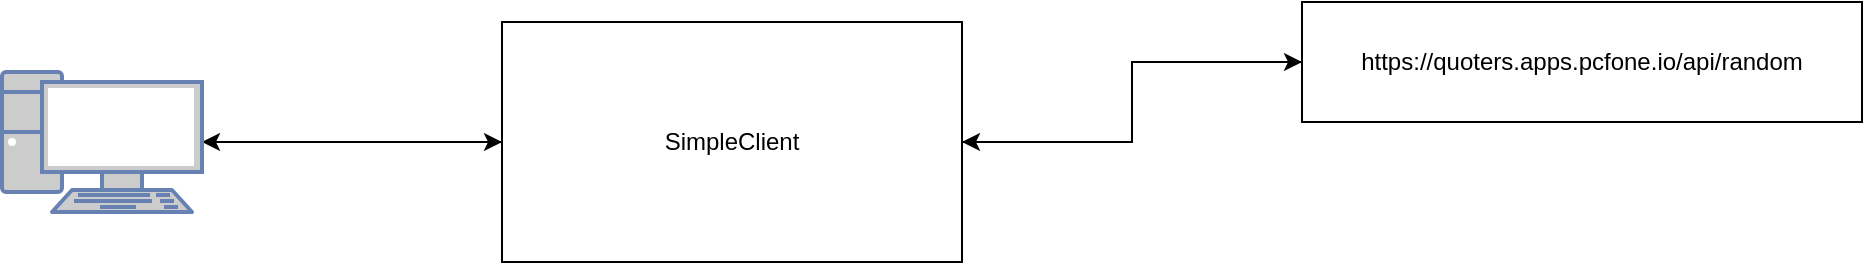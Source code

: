 <mxfile version="14.4.3" type="device" pages="5"><diagram id="jdmmybQAfV00BtqjKhuK" name="Page-1"><mxGraphModel dx="1422" dy="822" grid="1" gridSize="10" guides="1" tooltips="1" connect="1" arrows="1" fold="1" page="1" pageScale="1" pageWidth="850" pageHeight="1100" math="0" shadow="0"><root><mxCell id="0"/><mxCell id="1" parent="0"/><mxCell id="kdaP2xjXp0DJbFc2mfMr-4" style="edgeStyle=orthogonalEdgeStyle;rounded=0;orthogonalLoop=1;jettySize=auto;html=1;entryX=1;entryY=0.5;entryDx=0;entryDy=0;" parent="1" source="kdaP2xjXp0DJbFc2mfMr-1" target="kdaP2xjXp0DJbFc2mfMr-2" edge="1"><mxGeometry relative="1" as="geometry"/></mxCell><UserObject label="https://quoters.apps.pcfone.io/api/random" link="https://quoters.apps.pcfone.io/api/random" id="kdaP2xjXp0DJbFc2mfMr-1"><mxCell style="whiteSpace=wrap;html=1;" parent="1" vertex="1"><mxGeometry x="710" y="210" width="280" height="60" as="geometry"/></mxCell></UserObject><mxCell id="kdaP2xjXp0DJbFc2mfMr-3" style="edgeStyle=orthogonalEdgeStyle;rounded=0;orthogonalLoop=1;jettySize=auto;html=1;" parent="1" source="kdaP2xjXp0DJbFc2mfMr-2" target="kdaP2xjXp0DJbFc2mfMr-1" edge="1"><mxGeometry relative="1" as="geometry"/></mxCell><mxCell id="kdaP2xjXp0DJbFc2mfMr-7" style="edgeStyle=orthogonalEdgeStyle;rounded=0;orthogonalLoop=1;jettySize=auto;html=1;entryX=1;entryY=0.5;entryDx=0;entryDy=0;entryPerimeter=0;" parent="1" source="kdaP2xjXp0DJbFc2mfMr-2" target="kdaP2xjXp0DJbFc2mfMr-5" edge="1"><mxGeometry relative="1" as="geometry"/></mxCell><mxCell id="kdaP2xjXp0DJbFc2mfMr-2" value="SimpleClient" style="whiteSpace=wrap;html=1;" parent="1" vertex="1"><mxGeometry x="310" y="220" width="230" height="120" as="geometry"/></mxCell><mxCell id="kdaP2xjXp0DJbFc2mfMr-6" style="edgeStyle=orthogonalEdgeStyle;rounded=0;orthogonalLoop=1;jettySize=auto;html=1;" parent="1" source="kdaP2xjXp0DJbFc2mfMr-5" target="kdaP2xjXp0DJbFc2mfMr-2" edge="1"><mxGeometry relative="1" as="geometry"/></mxCell><mxCell id="kdaP2xjXp0DJbFc2mfMr-5" value="" style="fontColor=#0066CC;verticalAlign=top;verticalLabelPosition=bottom;labelPosition=center;align=center;html=1;outlineConnect=0;fillColor=#CCCCCC;strokeColor=#6881B3;gradientColor=none;gradientDirection=north;strokeWidth=2;shape=mxgraph.networks.pc;" parent="1" vertex="1"><mxGeometry x="60" y="245" width="100" height="70" as="geometry"/></mxCell></root></mxGraphModel></diagram><diagram id="M1FMKzwzWuT5ob6PfJhY" name="Demo-Microservice Architecture"><mxGraphModel dx="1274" dy="1922" grid="1" gridSize="10" guides="1" tooltips="1" connect="1" arrows="1" fold="1" page="1" pageScale="1" pageWidth="850" pageHeight="1100" math="0" shadow="0"><root><mxCell id="rTFKYHLWuyc_0mTbgjCp-0"/><mxCell id="rTFKYHLWuyc_0mTbgjCp-1" parent="rTFKYHLWuyc_0mTbgjCp-0"/><mxCell id="rTFKYHLWuyc_0mTbgjCp-7" style="edgeStyle=orthogonalEdgeStyle;rounded=0;orthogonalLoop=1;jettySize=auto;html=1;entryX=0;entryY=0.5;entryDx=0;entryDy=0;" parent="rTFKYHLWuyc_0mTbgjCp-1" source="rTFKYHLWuyc_0mTbgjCp-2" target="rTFKYHLWuyc_0mTbgjCp-6" edge="1"><mxGeometry relative="1" as="geometry"/></mxCell><mxCell id="rTFKYHLWuyc_0mTbgjCp-9" style="edgeStyle=orthogonalEdgeStyle;rounded=0;orthogonalLoop=1;jettySize=auto;html=1;" parent="rTFKYHLWuyc_0mTbgjCp-1" source="rTFKYHLWuyc_0mTbgjCp-2" target="rTFKYHLWuyc_0mTbgjCp-5" edge="1"><mxGeometry relative="1" as="geometry"/></mxCell><mxCell id="rTFKYHLWuyc_0mTbgjCp-10" style="edgeStyle=orthogonalEdgeStyle;rounded=0;orthogonalLoop=1;jettySize=auto;html=1;" parent="rTFKYHLWuyc_0mTbgjCp-1" source="rTFKYHLWuyc_0mTbgjCp-2" target="rTFKYHLWuyc_0mTbgjCp-4" edge="1"><mxGeometry relative="1" as="geometry"/></mxCell><mxCell id="rTFKYHLWuyc_0mTbgjCp-2" value="WebApp" style="whiteSpace=wrap;html=1;" parent="rTFKYHLWuyc_0mTbgjCp-1" vertex="1"><mxGeometry x="200" y="290" width="140" height="190" as="geometry"/></mxCell><mxCell id="rTFKYHLWuyc_0mTbgjCp-3" value="Thymeleaf&lt;br&gt;Spring Web&lt;br&gt;DevTools" style="text;html=1;align=center;verticalAlign=middle;resizable=0;points=[];autosize=1;" parent="rTFKYHLWuyc_0mTbgjCp-1" vertex="1"><mxGeometry x="230" y="500" width="80" height="50" as="geometry"/></mxCell><mxCell id="cuWql_b9oizGcb986RA0-2" style="edgeStyle=orthogonalEdgeStyle;rounded=0;orthogonalLoop=1;jettySize=auto;html=1;entryX=0;entryY=0.5;entryDx=0;entryDy=0;" parent="rTFKYHLWuyc_0mTbgjCp-1" source="rTFKYHLWuyc_0mTbgjCp-4" target="cuWql_b9oizGcb986RA0-1" edge="1"><mxGeometry relative="1" as="geometry"/></mxCell><mxCell id="cuWql_b9oizGcb986RA0-3" style="edgeStyle=orthogonalEdgeStyle;rounded=0;orthogonalLoop=1;jettySize=auto;html=1;" parent="rTFKYHLWuyc_0mTbgjCp-1" source="rTFKYHLWuyc_0mTbgjCp-4" target="cuWql_b9oizGcb986RA0-0" edge="1"><mxGeometry relative="1" as="geometry"/></mxCell><mxCell id="rTFKYHLWuyc_0mTbgjCp-4" value="Author" style="whiteSpace=wrap;html=1;" parent="rTFKYHLWuyc_0mTbgjCp-1" vertex="1"><mxGeometry x="530" y="200" width="150" height="140" as="geometry"/></mxCell><mxCell id="rTFKYHLWuyc_0mTbgjCp-5" value="Book" style="whiteSpace=wrap;html=1;" parent="rTFKYHLWuyc_0mTbgjCp-1" vertex="1"><mxGeometry x="542.5" y="450" width="140" height="150" as="geometry"/></mxCell><mxCell id="rTFKYHLWuyc_0mTbgjCp-6" value="User" style="whiteSpace=wrap;html=1;" parent="rTFKYHLWuyc_0mTbgjCp-1" vertex="1"><mxGeometry x="542.5" y="690" width="125" height="130" as="geometry"/></mxCell><mxCell id="rTFKYHLWuyc_0mTbgjCp-12" style="edgeStyle=orthogonalEdgeStyle;rounded=0;orthogonalLoop=1;jettySize=auto;html=1;entryX=0;entryY=0.5;entryDx=0;entryDy=0;" parent="rTFKYHLWuyc_0mTbgjCp-1" source="rTFKYHLWuyc_0mTbgjCp-11" target="rTFKYHLWuyc_0mTbgjCp-2" edge="1"><mxGeometry relative="1" as="geometry"/></mxCell><mxCell id="rTFKYHLWuyc_0mTbgjCp-11" value="" style="verticalLabelPosition=bottom;aspect=fixed;html=1;verticalAlign=top;strokeColor=none;align=center;outlineConnect=0;shape=mxgraph.citrix.laptop_1;" parent="rTFKYHLWuyc_0mTbgjCp-1" vertex="1"><mxGeometry x="10" y="346.5" width="91" height="77" as="geometry"/></mxCell><mxCell id="P9ZuXD_ciU9vXAWVuOOh-0" value="Spring Web&lt;br&gt;JPA&lt;br&gt;H2" style="text;html=1;align=center;verticalAlign=middle;resizable=0;points=[];autosize=1;" parent="rTFKYHLWuyc_0mTbgjCp-1" vertex="1"><mxGeometry x="510" y="346.5" width="80" height="50" as="geometry"/></mxCell><mxCell id="P9ZuXD_ciU9vXAWVuOOh-1" value="Spring Web&lt;br&gt;JPA&lt;br&gt;H2" style="text;html=1;align=center;verticalAlign=middle;resizable=0;points=[];autosize=1;" parent="rTFKYHLWuyc_0mTbgjCp-1" vertex="1"><mxGeometry x="565" y="600" width="80" height="50" as="geometry"/></mxCell><mxCell id="P9ZuXD_ciU9vXAWVuOOh-2" value="Spring Web&lt;br&gt;JPA&lt;br&gt;H2" style="text;html=1;align=center;verticalAlign=middle;resizable=0;points=[];autosize=1;" parent="rTFKYHLWuyc_0mTbgjCp-1" vertex="1"><mxGeometry x="565" y="840" width="80" height="50" as="geometry"/></mxCell><mxCell id="cuWql_b9oizGcb986RA0-0" value="DB" style="whiteSpace=wrap;html=1;" parent="rTFKYHLWuyc_0mTbgjCp-1" vertex="1"><mxGeometry x="750" y="230" width="120" height="60" as="geometry"/></mxCell><mxCell id="cuWql_b9oizGcb986RA0-1" value="Container" style="whiteSpace=wrap;html=1;" parent="rTFKYHLWuyc_0mTbgjCp-1" vertex="1"><mxGeometry x="682.5" y="90" width="120" height="60" as="geometry"/></mxCell><mxCell id="SfxAWESVGKxl-kM_K4ac-0" value="DB" style="whiteSpace=wrap;html=1;" parent="rTFKYHLWuyc_0mTbgjCp-1" vertex="1"><mxGeometry x="770" y="490" width="120" height="60" as="geometry"/></mxCell><mxCell id="SfxAWESVGKxl-kM_K4ac-1" value="Faiz" style="text;html=1;align=center;verticalAlign=middle;resizable=0;points=[];autosize=1;" parent="rTFKYHLWuyc_0mTbgjCp-1" vertex="1"><mxGeometry x="720" y="590" width="40" height="20" as="geometry"/></mxCell><mxCell id="SfxAWESVGKxl-kM_K4ac-2" value="Faiz Khan" style="text;html=1;align=center;verticalAlign=middle;resizable=0;points=[];autosize=1;" parent="rTFKYHLWuyc_0mTbgjCp-1" vertex="1"><mxGeometry x="735" y="330" width="70" height="20" as="geometry"/></mxCell><mxCell id="SfxAWESVGKxl-kM_K4ac-4" value="&lt;font style=&quot;font-size: 28px&quot;&gt;Author Management System&lt;/font&gt;" style="text;html=1;align=center;verticalAlign=middle;resizable=0;points=[];autosize=1;" parent="rTFKYHLWuyc_0mTbgjCp-1" vertex="1"><mxGeometry x="420" y="-30" width="370" height="20" as="geometry"/></mxCell></root></mxGraphModel></diagram><diagram id="IStcGxetSxhK8bf3m7JU" name="Page-3"><mxGraphModel dx="1422" dy="822" grid="1" gridSize="10" guides="1" tooltips="1" connect="1" arrows="1" fold="1" page="1" pageScale="1" pageWidth="850" pageHeight="1100" math="0" shadow="0"><root><mxCell id="YKW-wwKK-q-vGVqFrSgn-0"/><mxCell id="YKW-wwKK-q-vGVqFrSgn-1" parent="YKW-wwKK-q-vGVqFrSgn-0"/><mxCell id="Tc2zZM8dCXczSyDt9Pw_-4" style="edgeStyle=orthogonalEdgeStyle;rounded=0;orthogonalLoop=1;jettySize=auto;html=1;entryX=0.5;entryY=0;entryDx=0;entryDy=0;" parent="YKW-wwKK-q-vGVqFrSgn-1" source="Tc2zZM8dCXczSyDt9Pw_-0" target="Tc2zZM8dCXczSyDt9Pw_-3" edge="1"><mxGeometry relative="1" as="geometry"/></mxCell><mxCell id="Tc2zZM8dCXczSyDt9Pw_-0" value="Author" style="whiteSpace=wrap;html=1;" parent="YKW-wwKK-q-vGVqFrSgn-1" vertex="1"><mxGeometry x="390" y="150" width="120" height="60" as="geometry"/></mxCell><mxCell id="Tc2zZM8dCXczSyDt9Pw_-2" style="edgeStyle=orthogonalEdgeStyle;rounded=0;orthogonalLoop=1;jettySize=auto;html=1;" parent="YKW-wwKK-q-vGVqFrSgn-1" source="Tc2zZM8dCXczSyDt9Pw_-1" target="Tc2zZM8dCXczSyDt9Pw_-0" edge="1"><mxGeometry relative="1" as="geometry"/></mxCell><mxCell id="Tc2zZM8dCXczSyDt9Pw_-1" value="WebApp" style="whiteSpace=wrap;html=1;" parent="YKW-wwKK-q-vGVqFrSgn-1" vertex="1"><mxGeometry x="80" y="160" width="150" height="210" as="geometry"/></mxCell><mxCell id="Tc2zZM8dCXczSyDt9Pw_-3" value="Book Service" style="whiteSpace=wrap;html=1;" parent="YKW-wwKK-q-vGVqFrSgn-1" vertex="1"><mxGeometry x="390" y="330" width="120" height="60" as="geometry"/></mxCell><mxCell id="Tc2zZM8dCXczSyDt9Pw_-6" value="Create/Post" style="text;html=1;align=center;verticalAlign=middle;resizable=0;points=[];autosize=1;" parent="YKW-wwKK-q-vGVqFrSgn-1" vertex="1"><mxGeometry x="445" y="260" width="80" height="20" as="geometry"/></mxCell><mxCell id="Tc2zZM8dCXczSyDt9Pw_-7" value="&lt;font style=&quot;font-size: 29px&quot;&gt;Method1&lt;/font&gt;" style="text;html=1;align=center;verticalAlign=middle;resizable=0;points=[];autosize=1;" parent="YKW-wwKK-q-vGVqFrSgn-1" vertex="1"><mxGeometry x="320" y="25" width="130" height="30" as="geometry"/></mxCell><mxCell id="Tc2zZM8dCXczSyDt9Pw_-8" value="This is when you have the functionality to add books while creating an author" style="text;html=1;align=center;verticalAlign=middle;resizable=0;points=[];autosize=1;" parent="YKW-wwKK-q-vGVqFrSgn-1" vertex="1"><mxGeometry x="240" y="90" width="420" height="20" as="geometry"/></mxCell><mxCell id="T0ei3bZCqVJV6H6fVDuS-0" style="edgeStyle=orthogonalEdgeStyle;rounded=0;orthogonalLoop=1;jettySize=auto;html=1;entryX=0.75;entryY=0;entryDx=0;entryDy=0;" edge="1" parent="YKW-wwKK-q-vGVqFrSgn-1" source="Tc2zZM8dCXczSyDt9Pw_-10" target="Tc2zZM8dCXczSyDt9Pw_-13"><mxGeometry relative="1" as="geometry"/></mxCell><mxCell id="Tc2zZM8dCXczSyDt9Pw_-10" value="Author" style="whiteSpace=wrap;html=1;" parent="YKW-wwKK-q-vGVqFrSgn-1" vertex="1"><mxGeometry x="390" y="645" width="120" height="60" as="geometry"/></mxCell><mxCell id="Tc2zZM8dCXczSyDt9Pw_-12" value="WebApp" style="whiteSpace=wrap;html=1;" parent="YKW-wwKK-q-vGVqFrSgn-1" vertex="1"><mxGeometry x="110" y="770" width="180" height="330" as="geometry"/></mxCell><mxCell id="Tc2zZM8dCXczSyDt9Pw_-13" value="Book" style="whiteSpace=wrap;html=1;" parent="YKW-wwKK-q-vGVqFrSgn-1" vertex="1"><mxGeometry x="490" y="910" width="120" height="60" as="geometry"/></mxCell><mxCell id="Tc2zZM8dCXczSyDt9Pw_-14" value="Create/Post" style="text;html=1;align=center;verticalAlign=middle;resizable=0;points=[];autosize=1;" parent="YKW-wwKK-q-vGVqFrSgn-1" vertex="1"><mxGeometry x="470" y="750" width="80" height="20" as="geometry"/></mxCell><mxCell id="Tc2zZM8dCXczSyDt9Pw_-15" value="&lt;font style=&quot;font-size: 29px&quot;&gt;Method2&lt;/font&gt;" style="text;html=1;align=center;verticalAlign=middle;resizable=0;points=[];autosize=1;" parent="YKW-wwKK-q-vGVqFrSgn-1" vertex="1"><mxGeometry x="320" y="520" width="130" height="30" as="geometry"/></mxCell><mxCell id="Tc2zZM8dCXczSyDt9Pw_-16" value="Create Book and Author using separate forms" style="text;html=1;align=center;verticalAlign=middle;resizable=0;points=[];autosize=1;" parent="YKW-wwKK-q-vGVqFrSgn-1" vertex="1"><mxGeometry x="295" y="570" width="260" height="20" as="geometry"/></mxCell><mxCell id="Tc2zZM8dCXczSyDt9Pw_-17" value="Do Not use Details for Books while creating authors and details for authors while creating books" style="text;html=1;align=center;verticalAlign=middle;resizable=0;points=[];autosize=1;" parent="YKW-wwKK-q-vGVqFrSgn-1" vertex="1"><mxGeometry x="165" y="605" width="520" height="20" as="geometry"/></mxCell><mxCell id="Tc2zZM8dCXczSyDt9Pw_-18" value="Oracle101" style="text;html=1;align=center;verticalAlign=middle;resizable=0;points=[];autosize=1;" parent="YKW-wwKK-q-vGVqFrSgn-1" vertex="1"><mxGeometry x="565" y="240" width="70" height="20" as="geometry"/></mxCell><mxCell id="Tc2zZM8dCXczSyDt9Pw_-19" value="Oracle 101" style="text;html=1;align=center;verticalAlign=middle;resizable=0;points=[];autosize=1;" parent="YKW-wwKK-q-vGVqFrSgn-1" vertex="1"><mxGeometry x="565" y="280" width="70" height="20" as="geometry"/></mxCell><mxCell id="Tc2zZM8dCXczSyDt9Pw_-21" style="edgeStyle=orthogonalEdgeStyle;rounded=0;orthogonalLoop=1;jettySize=auto;html=1;" parent="YKW-wwKK-q-vGVqFrSgn-1" source="Tc2zZM8dCXczSyDt9Pw_-20" target="Tc2zZM8dCXczSyDt9Pw_-10" edge="1"><mxGeometry relative="1" as="geometry"/></mxCell><mxCell id="Tc2zZM8dCXczSyDt9Pw_-20" value="AddAuthorForm" style="whiteSpace=wrap;html=1;" parent="YKW-wwKK-q-vGVqFrSgn-1" vertex="1"><mxGeometry x="120" y="790" width="120" height="60" as="geometry"/></mxCell><mxCell id="Tc2zZM8dCXczSyDt9Pw_-23" style="edgeStyle=orthogonalEdgeStyle;rounded=0;orthogonalLoop=1;jettySize=auto;html=1;entryX=0.5;entryY=0;entryDx=0;entryDy=0;" parent="YKW-wwKK-q-vGVqFrSgn-1" source="Tc2zZM8dCXczSyDt9Pw_-22" target="Tc2zZM8dCXczSyDt9Pw_-13" edge="1"><mxGeometry relative="1" as="geometry"/></mxCell><mxCell id="Tc2zZM8dCXczSyDt9Pw_-22" value="AddBookForm" style="whiteSpace=wrap;html=1;" parent="YKW-wwKK-q-vGVqFrSgn-1" vertex="1"><mxGeometry x="120" y="860" width="120" height="60" as="geometry"/></mxCell><mxCell id="Tc2zZM8dCXczSyDt9Pw_-24" value="Add Books to Authors" style="whiteSpace=wrap;html=1;" parent="YKW-wwKK-q-vGVqFrSgn-1" vertex="1"><mxGeometry x="120" y="970" width="120" height="60" as="geometry"/></mxCell></root></mxGraphModel></diagram><diagram id="285BlZ9hahTc_Pj3ksnR" name="Load Balancer"><mxGraphModel dx="2212" dy="685" grid="1" gridSize="10" guides="1" tooltips="1" connect="1" arrows="1" fold="1" page="1" pageScale="1" pageWidth="850" pageHeight="1100" math="0" shadow="0"><root><mxCell id="wbpeuRtnUqww2NUmHEup-0"/><mxCell id="wbpeuRtnUqww2NUmHEup-1" parent="wbpeuRtnUqww2NUmHEup-0"/><mxCell id="wbpeuRtnUqww2NUmHEup-2" style="edgeStyle=orthogonalEdgeStyle;rounded=0;orthogonalLoop=1;jettySize=auto;html=1;entryX=0;entryY=0.5;entryDx=0;entryDy=0;" edge="1" parent="wbpeuRtnUqww2NUmHEup-1" source="wbpeuRtnUqww2NUmHEup-5" target="wbpeuRtnUqww2NUmHEup-11"><mxGeometry relative="1" as="geometry"/></mxCell><mxCell id="wbpeuRtnUqww2NUmHEup-3" style="edgeStyle=orthogonalEdgeStyle;rounded=0;orthogonalLoop=1;jettySize=auto;html=1;" edge="1" parent="wbpeuRtnUqww2NUmHEup-1" source="wbpeuRtnUqww2NUmHEup-5" target="wbpeuRtnUqww2NUmHEup-10"><mxGeometry relative="1" as="geometry"/></mxCell><mxCell id="wbpeuRtnUqww2NUmHEup-4" style="edgeStyle=orthogonalEdgeStyle;rounded=0;orthogonalLoop=1;jettySize=auto;html=1;" edge="1" parent="wbpeuRtnUqww2NUmHEup-1" source="wbpeuRtnUqww2NUmHEup-5" target="wbpeuRtnUqww2NUmHEup-9"><mxGeometry relative="1" as="geometry"/></mxCell><mxCell id="wbpeuRtnUqww2NUmHEup-5" value="WebApp" style="whiteSpace=wrap;html=1;" vertex="1" parent="wbpeuRtnUqww2NUmHEup-1"><mxGeometry x="250" y="300" width="140" height="190" as="geometry"/></mxCell><mxCell id="wbpeuRtnUqww2NUmHEup-6" value="Thymeleaf&lt;br&gt;Spring Web&lt;br&gt;DevTools" style="text;html=1;align=center;verticalAlign=middle;resizable=0;points=[];autosize=1;" vertex="1" parent="wbpeuRtnUqww2NUmHEup-1"><mxGeometry x="230" y="500" width="80" height="50" as="geometry"/></mxCell><mxCell id="wbpeuRtnUqww2NUmHEup-7" style="edgeStyle=orthogonalEdgeStyle;rounded=0;orthogonalLoop=1;jettySize=auto;html=1;entryX=0;entryY=0.5;entryDx=0;entryDy=0;" edge="1" parent="wbpeuRtnUqww2NUmHEup-1" source="wbpeuRtnUqww2NUmHEup-9" target="wbpeuRtnUqww2NUmHEup-18"><mxGeometry relative="1" as="geometry"/></mxCell><mxCell id="wbpeuRtnUqww2NUmHEup-8" style="edgeStyle=orthogonalEdgeStyle;rounded=0;orthogonalLoop=1;jettySize=auto;html=1;" edge="1" parent="wbpeuRtnUqww2NUmHEup-1" source="wbpeuRtnUqww2NUmHEup-9" target="wbpeuRtnUqww2NUmHEup-17"><mxGeometry relative="1" as="geometry"/></mxCell><mxCell id="wbpeuRtnUqww2NUmHEup-9" value="Author" style="whiteSpace=wrap;html=1;" vertex="1" parent="wbpeuRtnUqww2NUmHEup-1"><mxGeometry x="530" y="200" width="150" height="140" as="geometry"/></mxCell><mxCell id="wbpeuRtnUqww2NUmHEup-10" value="Book" style="whiteSpace=wrap;html=1;" vertex="1" parent="wbpeuRtnUqww2NUmHEup-1"><mxGeometry x="542.5" y="450" width="140" height="150" as="geometry"/></mxCell><mxCell id="wbpeuRtnUqww2NUmHEup-11" value="User" style="whiteSpace=wrap;html=1;" vertex="1" parent="wbpeuRtnUqww2NUmHEup-1"><mxGeometry x="542.5" y="690" width="125" height="130" as="geometry"/></mxCell><mxCell id="wbpeuRtnUqww2NUmHEup-12" style="edgeStyle=orthogonalEdgeStyle;rounded=0;orthogonalLoop=1;jettySize=auto;html=1;entryX=0;entryY=0.5;entryDx=0;entryDy=0;" edge="1" parent="wbpeuRtnUqww2NUmHEup-1" source="wbpeuRtnUqww2NUmHEup-13" target="wbpeuRtnUqww2NUmHEup-22"><mxGeometry relative="1" as="geometry"/></mxCell><mxCell id="wbpeuRtnUqww2NUmHEup-13" value="" style="verticalLabelPosition=bottom;aspect=fixed;html=1;verticalAlign=top;strokeColor=none;align=center;outlineConnect=0;shape=mxgraph.citrix.laptop_1;" vertex="1" parent="wbpeuRtnUqww2NUmHEup-1"><mxGeometry x="-210" y="373" width="91" height="77" as="geometry"/></mxCell><mxCell id="wbpeuRtnUqww2NUmHEup-14" value="Spring Web&lt;br&gt;JPA&lt;br&gt;H2" style="text;html=1;align=center;verticalAlign=middle;resizable=0;points=[];autosize=1;" vertex="1" parent="wbpeuRtnUqww2NUmHEup-1"><mxGeometry x="510" y="346.5" width="80" height="50" as="geometry"/></mxCell><mxCell id="wbpeuRtnUqww2NUmHEup-15" value="Spring Web&lt;br&gt;JPA&lt;br&gt;H2" style="text;html=1;align=center;verticalAlign=middle;resizable=0;points=[];autosize=1;" vertex="1" parent="wbpeuRtnUqww2NUmHEup-1"><mxGeometry x="565" y="600" width="80" height="50" as="geometry"/></mxCell><mxCell id="wbpeuRtnUqww2NUmHEup-16" value="Spring Web&lt;br&gt;JPA&lt;br&gt;H2" style="text;html=1;align=center;verticalAlign=middle;resizable=0;points=[];autosize=1;" vertex="1" parent="wbpeuRtnUqww2NUmHEup-1"><mxGeometry x="565" y="840" width="80" height="50" as="geometry"/></mxCell><mxCell id="wbpeuRtnUqww2NUmHEup-17" value="DB" style="whiteSpace=wrap;html=1;" vertex="1" parent="wbpeuRtnUqww2NUmHEup-1"><mxGeometry x="750" y="230" width="120" height="60" as="geometry"/></mxCell><mxCell id="wbpeuRtnUqww2NUmHEup-18" value="Container" style="whiteSpace=wrap;html=1;" vertex="1" parent="wbpeuRtnUqww2NUmHEup-1"><mxGeometry x="682.5" y="90" width="120" height="60" as="geometry"/></mxCell><mxCell id="wbpeuRtnUqww2NUmHEup-19" value="DB" style="whiteSpace=wrap;html=1;" vertex="1" parent="wbpeuRtnUqww2NUmHEup-1"><mxGeometry x="770" y="490" width="120" height="60" as="geometry"/></mxCell><mxCell id="wbpeuRtnUqww2NUmHEup-20" value="Faiz" style="text;html=1;align=center;verticalAlign=middle;resizable=0;points=[];autosize=1;" vertex="1" parent="wbpeuRtnUqww2NUmHEup-1"><mxGeometry x="720" y="590" width="40" height="20" as="geometry"/></mxCell><mxCell id="wbpeuRtnUqww2NUmHEup-21" value="Faiz Khan" style="text;html=1;align=center;verticalAlign=middle;resizable=0;points=[];autosize=1;" vertex="1" parent="wbpeuRtnUqww2NUmHEup-1"><mxGeometry x="735" y="330" width="70" height="20" as="geometry"/></mxCell><mxCell id="wbpeuRtnUqww2NUmHEup-23" style="edgeStyle=orthogonalEdgeStyle;rounded=0;orthogonalLoop=1;jettySize=auto;html=1;" edge="1" parent="wbpeuRtnUqww2NUmHEup-1" source="wbpeuRtnUqww2NUmHEup-22" target="wbpeuRtnUqww2NUmHEup-5"><mxGeometry relative="1" as="geometry"/></mxCell><mxCell id="wbpeuRtnUqww2NUmHEup-22" value="Load Balancer" style="whiteSpace=wrap;html=1;" vertex="1" parent="wbpeuRtnUqww2NUmHEup-1"><mxGeometry y="290" width="150" height="220" as="geometry"/></mxCell><mxCell id="wbpeuRtnUqww2NUmHEup-24" value="Zuul" style="text;html=1;align=center;verticalAlign=middle;resizable=0;points=[];autosize=1;" vertex="1" parent="wbpeuRtnUqww2NUmHEup-1"><mxGeometry x="30" y="530" width="40" height="20" as="geometry"/></mxCell><mxCell id="wbpeuRtnUqww2NUmHEup-25" value="Spring Boot 2.3.9" style="text;html=1;align=center;verticalAlign=middle;resizable=0;points=[];autosize=1;" vertex="1" parent="wbpeuRtnUqww2NUmHEup-1"><mxGeometry x="-5" y="560" width="110" height="20" as="geometry"/></mxCell></root></mxGraphModel></diagram><diagram id="bHmiWUqW8ks0RDIl6uRt" name="Microservices Architecture"><mxGraphModel dx="1784" dy="470" grid="1" gridSize="10" guides="1" tooltips="1" connect="1" arrows="1" fold="1" page="1" pageScale="1" pageWidth="850" pageHeight="1100" math="0" shadow="0"><root><mxCell id="UMMFpC30QK44R3J11C9w-0"/><mxCell id="UMMFpC30QK44R3J11C9w-1" parent="UMMFpC30QK44R3J11C9w-0"/><mxCell id="UMMFpC30QK44R3J11C9w-2" value="&lt;font style=&quot;font-size: 24px&quot;&gt;Zuul&lt;/font&gt;" style="text;html=1;align=center;verticalAlign=middle;resizable=0;points=[];autosize=1;" vertex="1" parent="UMMFpC30QK44R3J11C9w-1"><mxGeometry x="310" y="90" width="60" height="20" as="geometry"/></mxCell><mxCell id="UMMFpC30QK44R3J11C9w-3" value="M1" style="whiteSpace=wrap;html=1;" vertex="1" parent="UMMFpC30QK44R3J11C9w-1"><mxGeometry x="520" y="110" width="120" height="60" as="geometry"/></mxCell><mxCell id="UMMFpC30QK44R3J11C9w-4" value="M2" style="whiteSpace=wrap;html=1;" vertex="1" parent="UMMFpC30QK44R3J11C9w-1"><mxGeometry x="520" y="220" width="120" height="60" as="geometry"/></mxCell><mxCell id="UMMFpC30QK44R3J11C9w-5" value="M3" style="whiteSpace=wrap;html=1;" vertex="1" parent="UMMFpC30QK44R3J11C9w-1"><mxGeometry x="520" y="320" width="120" height="60" as="geometry"/></mxCell><mxCell id="UMMFpC30QK44R3J11C9w-7" style="edgeStyle=orthogonalEdgeStyle;rounded=0;orthogonalLoop=1;jettySize=auto;html=1;" edge="1" parent="UMMFpC30QK44R3J11C9w-1" source="UMMFpC30QK44R3J11C9w-6"><mxGeometry relative="1" as="geometry"><mxPoint x="230" y="270" as="targetPoint"/></mxGeometry></mxCell><mxCell id="UMMFpC30QK44R3J11C9w-6" value="Client" style="whiteSpace=wrap;html=1;" vertex="1" parent="UMMFpC30QK44R3J11C9w-1"><mxGeometry x="-30" y="240" width="120" height="60" as="geometry"/></mxCell><mxCell id="UMMFpC30QK44R3J11C9w-35" style="edgeStyle=orthogonalEdgeStyle;rounded=0;orthogonalLoop=1;jettySize=auto;html=1;" edge="1" parent="UMMFpC30QK44R3J11C9w-1" source="UMMFpC30QK44R3J11C9w-8" target="UMMFpC30QK44R3J11C9w-33"><mxGeometry relative="1" as="geometry"/></mxCell><mxCell id="UMMFpC30QK44R3J11C9w-8" value="Zuul" style="whiteSpace=wrap;html=1;" vertex="1" parent="UMMFpC30QK44R3J11C9w-1"><mxGeometry x="230" y="240" width="120" height="60" as="geometry"/></mxCell><mxCell id="UMMFpC30QK44R3J11C9w-12" value="Depending on URL&amp;nbsp;" style="text;html=1;align=center;verticalAlign=middle;resizable=0;points=[];autosize=1;" vertex="1" parent="UMMFpC30QK44R3J11C9w-1"><mxGeometry x="230" y="310" width="120" height="20" as="geometry"/></mxCell><mxCell id="UMMFpC30QK44R3J11C9w-13" value="8081" style="text;html=1;align=center;verticalAlign=middle;resizable=0;points=[];autosize=1;" vertex="1" parent="UMMFpC30QK44R3J11C9w-1"><mxGeometry x="650" y="130" width="40" height="20" as="geometry"/></mxCell><mxCell id="UMMFpC30QK44R3J11C9w-14" value="8082" style="text;html=1;align=center;verticalAlign=middle;resizable=0;points=[];autosize=1;" vertex="1" parent="UMMFpC30QK44R3J11C9w-1"><mxGeometry x="650" y="250" width="40" height="20" as="geometry"/></mxCell><mxCell id="UMMFpC30QK44R3J11C9w-16" value="&lt;font style=&quot;font-size: 24px&quot;&gt;DNS&lt;/font&gt;" style="text;html=1;align=center;verticalAlign=middle;resizable=0;points=[];autosize=1;" vertex="1" parent="UMMFpC30QK44R3J11C9w-1"><mxGeometry x="315" y="460" width="70" height="20" as="geometry"/></mxCell><mxCell id="UMMFpC30QK44R3J11C9w-19" style="edgeStyle=orthogonalEdgeStyle;rounded=0;orthogonalLoop=1;jettySize=auto;html=1;" edge="1" parent="UMMFpC30QK44R3J11C9w-1" source="UMMFpC30QK44R3J11C9w-17" target="UMMFpC30QK44R3J11C9w-18"><mxGeometry relative="1" as="geometry"/></mxCell><mxCell id="UMMFpC30QK44R3J11C9w-17" value="Domain Name" style="whiteSpace=wrap;html=1;" vertex="1" parent="UMMFpC30QK44R3J11C9w-1"><mxGeometry x="70" y="550" width="120" height="60" as="geometry"/></mxCell><mxCell id="UMMFpC30QK44R3J11C9w-20" style="edgeStyle=orthogonalEdgeStyle;rounded=0;orthogonalLoop=1;jettySize=auto;html=1;entryX=0;entryY=0.5;entryDx=0;entryDy=0;" edge="1" parent="UMMFpC30QK44R3J11C9w-1" source="UMMFpC30QK44R3J11C9w-18" target="UMMFpC30QK44R3J11C9w-21"><mxGeometry relative="1" as="geometry"><mxPoint x="550" y="580" as="targetPoint"/></mxGeometry></mxCell><mxCell id="UMMFpC30QK44R3J11C9w-18" value="DNS" style="whiteSpace=wrap;html=1;" vertex="1" parent="UMMFpC30QK44R3J11C9w-1"><mxGeometry x="330" y="550" width="120" height="60" as="geometry"/></mxCell><mxCell id="UMMFpC30QK44R3J11C9w-21" value="IP" style="whiteSpace=wrap;html=1;" vertex="1" parent="UMMFpC30QK44R3J11C9w-1"><mxGeometry x="540" y="550" width="120" height="60" as="geometry"/></mxCell><mxCell id="UMMFpC30QK44R3J11C9w-22" value="&lt;font style=&quot;font-size: 24px&quot;&gt;Discovery Server&lt;/font&gt;" style="text;html=1;align=center;verticalAlign=middle;resizable=0;points=[];autosize=1;" vertex="1" parent="UMMFpC30QK44R3J11C9w-1"><mxGeometry x="270" y="680" width="200" height="20" as="geometry"/></mxCell><mxCell id="UMMFpC30QK44R3J11C9w-24" style="edgeStyle=orthogonalEdgeStyle;rounded=0;orthogonalLoop=1;jettySize=auto;html=1;entryX=0;entryY=0.5;entryDx=0;entryDy=0;" edge="1" parent="UMMFpC30QK44R3J11C9w-1" source="UMMFpC30QK44R3J11C9w-23" target="UMMFpC30QK44R3J11C9w-25"><mxGeometry relative="1" as="geometry"><mxPoint x="340" y="770" as="targetPoint"/></mxGeometry></mxCell><mxCell id="UMMFpC30QK44R3J11C9w-23" value="Service Name" style="whiteSpace=wrap;html=1;" vertex="1" parent="UMMFpC30QK44R3J11C9w-1"><mxGeometry x="70" y="740" width="120" height="60" as="geometry"/></mxCell><mxCell id="UMMFpC30QK44R3J11C9w-26" style="edgeStyle=orthogonalEdgeStyle;rounded=0;orthogonalLoop=1;jettySize=auto;html=1;entryX=0;entryY=0.5;entryDx=0;entryDy=0;" edge="1" parent="UMMFpC30QK44R3J11C9w-1" source="UMMFpC30QK44R3J11C9w-25" target="UMMFpC30QK44R3J11C9w-27"><mxGeometry relative="1" as="geometry"><mxPoint x="540" y="770" as="targetPoint"/></mxGeometry></mxCell><mxCell id="UMMFpC30QK44R3J11C9w-25" value="Discovery Server" style="whiteSpace=wrap;html=1;" vertex="1" parent="UMMFpC30QK44R3J11C9w-1"><mxGeometry x="330" y="740" width="120" height="60" as="geometry"/></mxCell><mxCell id="UMMFpC30QK44R3J11C9w-27" value="IP:Port" style="whiteSpace=wrap;html=1;" vertex="1" parent="UMMFpC30QK44R3J11C9w-1"><mxGeometry x="540" y="740" width="120" height="60" as="geometry"/></mxCell><mxCell id="UMMFpC30QK44R3J11C9w-30" style="edgeStyle=orthogonalEdgeStyle;rounded=0;orthogonalLoop=1;jettySize=auto;html=1;" edge="1" parent="UMMFpC30QK44R3J11C9w-1" source="UMMFpC30QK44R3J11C9w-28" target="UMMFpC30QK44R3J11C9w-8"><mxGeometry relative="1" as="geometry"/></mxCell><mxCell id="UMMFpC30QK44R3J11C9w-28" value="Client" style="whiteSpace=wrap;html=1;" vertex="1" parent="UMMFpC30QK44R3J11C9w-1"><mxGeometry x="-20" y="120" width="120" height="60" as="geometry"/></mxCell><mxCell id="UMMFpC30QK44R3J11C9w-31" style="edgeStyle=orthogonalEdgeStyle;rounded=0;orthogonalLoop=1;jettySize=auto;html=1;" edge="1" parent="UMMFpC30QK44R3J11C9w-1" source="UMMFpC30QK44R3J11C9w-29" target="UMMFpC30QK44R3J11C9w-8"><mxGeometry relative="1" as="geometry"/></mxCell><mxCell id="UMMFpC30QK44R3J11C9w-29" value="Client" style="whiteSpace=wrap;html=1;" vertex="1" parent="UMMFpC30QK44R3J11C9w-1"><mxGeometry x="-30" y="350" width="120" height="60" as="geometry"/></mxCell><mxCell id="UMMFpC30QK44R3J11C9w-32" value="Static IP:Port" style="text;html=1;align=center;verticalAlign=middle;resizable=0;points=[];autosize=1;" vertex="1" parent="UMMFpC30QK44R3J11C9w-1"><mxGeometry x="280" y="350" width="90" height="20" as="geometry"/></mxCell><mxCell id="UMMFpC30QK44R3J11C9w-36" style="edgeStyle=orthogonalEdgeStyle;rounded=0;orthogonalLoop=1;jettySize=auto;html=1;entryX=0;entryY=0.5;entryDx=0;entryDy=0;" edge="1" parent="UMMFpC30QK44R3J11C9w-1" source="UMMFpC30QK44R3J11C9w-33" target="UMMFpC30QK44R3J11C9w-3"><mxGeometry relative="1" as="geometry"/></mxCell><mxCell id="UMMFpC30QK44R3J11C9w-37" style="edgeStyle=orthogonalEdgeStyle;rounded=0;orthogonalLoop=1;jettySize=auto;html=1;entryX=0;entryY=0.5;entryDx=0;entryDy=0;" edge="1" parent="UMMFpC30QK44R3J11C9w-1" source="UMMFpC30QK44R3J11C9w-33" target="UMMFpC30QK44R3J11C9w-4"><mxGeometry relative="1" as="geometry"/></mxCell><mxCell id="UMMFpC30QK44R3J11C9w-38" style="edgeStyle=orthogonalEdgeStyle;rounded=0;orthogonalLoop=1;jettySize=auto;html=1;" edge="1" parent="UMMFpC30QK44R3J11C9w-1" source="UMMFpC30QK44R3J11C9w-33" target="UMMFpC30QK44R3J11C9w-5"><mxGeometry relative="1" as="geometry"/></mxCell><mxCell id="UMMFpC30QK44R3J11C9w-33" value="Discovery" style="whiteSpace=wrap;html=1;" vertex="1" parent="UMMFpC30QK44R3J11C9w-1"><mxGeometry x="340" y="390" width="120" height="60" as="geometry"/></mxCell></root></mxGraphModel></diagram></mxfile>